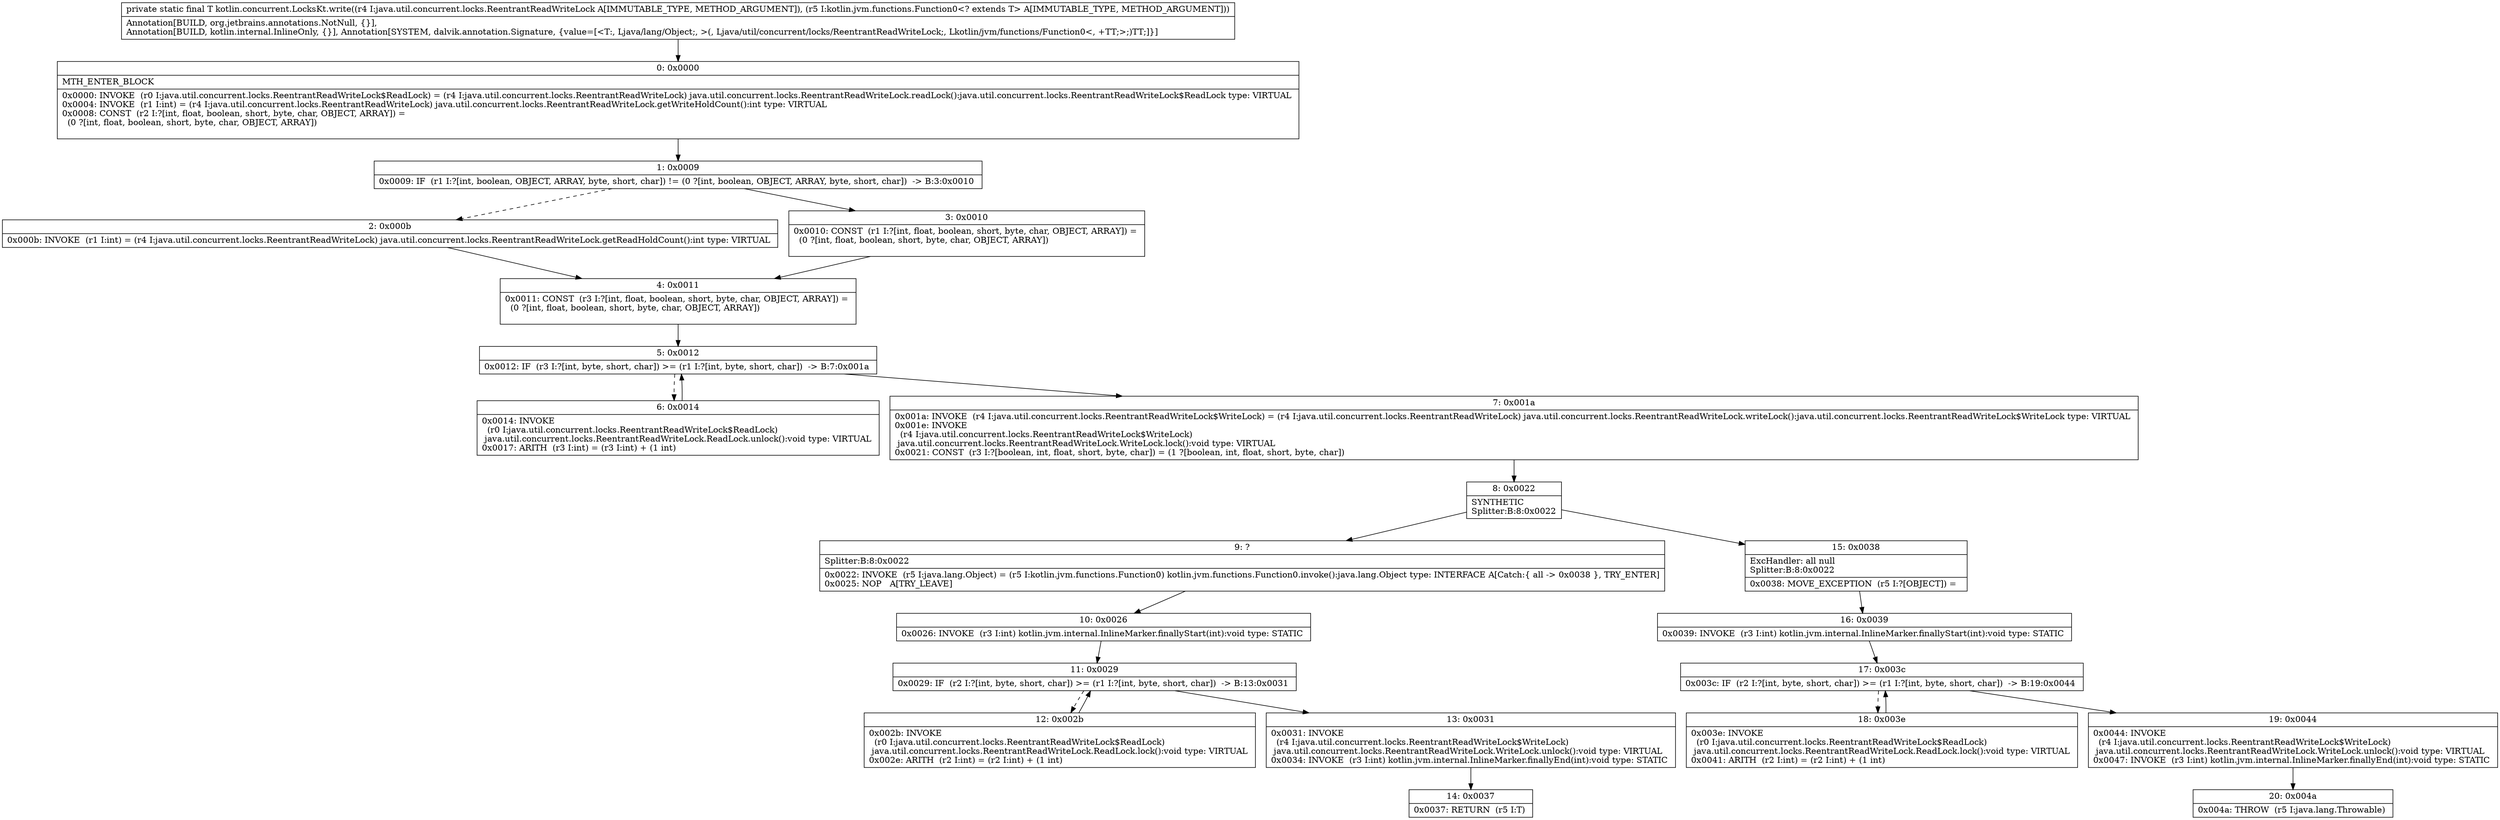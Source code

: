 digraph "CFG forkotlin.concurrent.LocksKt.write(Ljava\/util\/concurrent\/locks\/ReentrantReadWriteLock;Lkotlin\/jvm\/functions\/Function0;)Ljava\/lang\/Object;" {
Node_0 [shape=record,label="{0\:\ 0x0000|MTH_ENTER_BLOCK\l|0x0000: INVOKE  (r0 I:java.util.concurrent.locks.ReentrantReadWriteLock$ReadLock) = (r4 I:java.util.concurrent.locks.ReentrantReadWriteLock) java.util.concurrent.locks.ReentrantReadWriteLock.readLock():java.util.concurrent.locks.ReentrantReadWriteLock$ReadLock type: VIRTUAL \l0x0004: INVOKE  (r1 I:int) = (r4 I:java.util.concurrent.locks.ReentrantReadWriteLock) java.util.concurrent.locks.ReentrantReadWriteLock.getWriteHoldCount():int type: VIRTUAL \l0x0008: CONST  (r2 I:?[int, float, boolean, short, byte, char, OBJECT, ARRAY]) = \l  (0 ?[int, float, boolean, short, byte, char, OBJECT, ARRAY])\l \l}"];
Node_1 [shape=record,label="{1\:\ 0x0009|0x0009: IF  (r1 I:?[int, boolean, OBJECT, ARRAY, byte, short, char]) != (0 ?[int, boolean, OBJECT, ARRAY, byte, short, char])  \-\> B:3:0x0010 \l}"];
Node_2 [shape=record,label="{2\:\ 0x000b|0x000b: INVOKE  (r1 I:int) = (r4 I:java.util.concurrent.locks.ReentrantReadWriteLock) java.util.concurrent.locks.ReentrantReadWriteLock.getReadHoldCount():int type: VIRTUAL \l}"];
Node_3 [shape=record,label="{3\:\ 0x0010|0x0010: CONST  (r1 I:?[int, float, boolean, short, byte, char, OBJECT, ARRAY]) = \l  (0 ?[int, float, boolean, short, byte, char, OBJECT, ARRAY])\l \l}"];
Node_4 [shape=record,label="{4\:\ 0x0011|0x0011: CONST  (r3 I:?[int, float, boolean, short, byte, char, OBJECT, ARRAY]) = \l  (0 ?[int, float, boolean, short, byte, char, OBJECT, ARRAY])\l \l}"];
Node_5 [shape=record,label="{5\:\ 0x0012|0x0012: IF  (r3 I:?[int, byte, short, char]) \>= (r1 I:?[int, byte, short, char])  \-\> B:7:0x001a \l}"];
Node_6 [shape=record,label="{6\:\ 0x0014|0x0014: INVOKE  \l  (r0 I:java.util.concurrent.locks.ReentrantReadWriteLock$ReadLock)\l java.util.concurrent.locks.ReentrantReadWriteLock.ReadLock.unlock():void type: VIRTUAL \l0x0017: ARITH  (r3 I:int) = (r3 I:int) + (1 int) \l}"];
Node_7 [shape=record,label="{7\:\ 0x001a|0x001a: INVOKE  (r4 I:java.util.concurrent.locks.ReentrantReadWriteLock$WriteLock) = (r4 I:java.util.concurrent.locks.ReentrantReadWriteLock) java.util.concurrent.locks.ReentrantReadWriteLock.writeLock():java.util.concurrent.locks.ReentrantReadWriteLock$WriteLock type: VIRTUAL \l0x001e: INVOKE  \l  (r4 I:java.util.concurrent.locks.ReentrantReadWriteLock$WriteLock)\l java.util.concurrent.locks.ReentrantReadWriteLock.WriteLock.lock():void type: VIRTUAL \l0x0021: CONST  (r3 I:?[boolean, int, float, short, byte, char]) = (1 ?[boolean, int, float, short, byte, char]) \l}"];
Node_8 [shape=record,label="{8\:\ 0x0022|SYNTHETIC\lSplitter:B:8:0x0022\l}"];
Node_9 [shape=record,label="{9\:\ ?|Splitter:B:8:0x0022\l|0x0022: INVOKE  (r5 I:java.lang.Object) = (r5 I:kotlin.jvm.functions.Function0) kotlin.jvm.functions.Function0.invoke():java.lang.Object type: INTERFACE A[Catch:\{ all \-\> 0x0038 \}, TRY_ENTER]\l0x0025: NOP   A[TRY_LEAVE]\l}"];
Node_10 [shape=record,label="{10\:\ 0x0026|0x0026: INVOKE  (r3 I:int) kotlin.jvm.internal.InlineMarker.finallyStart(int):void type: STATIC \l}"];
Node_11 [shape=record,label="{11\:\ 0x0029|0x0029: IF  (r2 I:?[int, byte, short, char]) \>= (r1 I:?[int, byte, short, char])  \-\> B:13:0x0031 \l}"];
Node_12 [shape=record,label="{12\:\ 0x002b|0x002b: INVOKE  \l  (r0 I:java.util.concurrent.locks.ReentrantReadWriteLock$ReadLock)\l java.util.concurrent.locks.ReentrantReadWriteLock.ReadLock.lock():void type: VIRTUAL \l0x002e: ARITH  (r2 I:int) = (r2 I:int) + (1 int) \l}"];
Node_13 [shape=record,label="{13\:\ 0x0031|0x0031: INVOKE  \l  (r4 I:java.util.concurrent.locks.ReentrantReadWriteLock$WriteLock)\l java.util.concurrent.locks.ReentrantReadWriteLock.WriteLock.unlock():void type: VIRTUAL \l0x0034: INVOKE  (r3 I:int) kotlin.jvm.internal.InlineMarker.finallyEnd(int):void type: STATIC \l}"];
Node_14 [shape=record,label="{14\:\ 0x0037|0x0037: RETURN  (r5 I:T) \l}"];
Node_15 [shape=record,label="{15\:\ 0x0038|ExcHandler: all null\lSplitter:B:8:0x0022\l|0x0038: MOVE_EXCEPTION  (r5 I:?[OBJECT]) =  \l}"];
Node_16 [shape=record,label="{16\:\ 0x0039|0x0039: INVOKE  (r3 I:int) kotlin.jvm.internal.InlineMarker.finallyStart(int):void type: STATIC \l}"];
Node_17 [shape=record,label="{17\:\ 0x003c|0x003c: IF  (r2 I:?[int, byte, short, char]) \>= (r1 I:?[int, byte, short, char])  \-\> B:19:0x0044 \l}"];
Node_18 [shape=record,label="{18\:\ 0x003e|0x003e: INVOKE  \l  (r0 I:java.util.concurrent.locks.ReentrantReadWriteLock$ReadLock)\l java.util.concurrent.locks.ReentrantReadWriteLock.ReadLock.lock():void type: VIRTUAL \l0x0041: ARITH  (r2 I:int) = (r2 I:int) + (1 int) \l}"];
Node_19 [shape=record,label="{19\:\ 0x0044|0x0044: INVOKE  \l  (r4 I:java.util.concurrent.locks.ReentrantReadWriteLock$WriteLock)\l java.util.concurrent.locks.ReentrantReadWriteLock.WriteLock.unlock():void type: VIRTUAL \l0x0047: INVOKE  (r3 I:int) kotlin.jvm.internal.InlineMarker.finallyEnd(int):void type: STATIC \l}"];
Node_20 [shape=record,label="{20\:\ 0x004a|0x004a: THROW  (r5 I:java.lang.Throwable) \l}"];
MethodNode[shape=record,label="{private static final T kotlin.concurrent.LocksKt.write((r4 I:java.util.concurrent.locks.ReentrantReadWriteLock A[IMMUTABLE_TYPE, METHOD_ARGUMENT]), (r5 I:kotlin.jvm.functions.Function0\<? extends T\> A[IMMUTABLE_TYPE, METHOD_ARGUMENT]))  | Annotation[BUILD, org.jetbrains.annotations.NotNull, \{\}], \lAnnotation[BUILD, kotlin.internal.InlineOnly, \{\}], Annotation[SYSTEM, dalvik.annotation.Signature, \{value=[\<T:, Ljava\/lang\/Object;, \>(, Ljava\/util\/concurrent\/locks\/ReentrantReadWriteLock;, Lkotlin\/jvm\/functions\/Function0\<, +TT;\>;)TT;]\}]\l}"];
MethodNode -> Node_0;
Node_0 -> Node_1;
Node_1 -> Node_2[style=dashed];
Node_1 -> Node_3;
Node_2 -> Node_4;
Node_3 -> Node_4;
Node_4 -> Node_5;
Node_5 -> Node_6[style=dashed];
Node_5 -> Node_7;
Node_6 -> Node_5;
Node_7 -> Node_8;
Node_8 -> Node_9;
Node_8 -> Node_15;
Node_9 -> Node_10;
Node_10 -> Node_11;
Node_11 -> Node_12[style=dashed];
Node_11 -> Node_13;
Node_12 -> Node_11;
Node_13 -> Node_14;
Node_15 -> Node_16;
Node_16 -> Node_17;
Node_17 -> Node_18[style=dashed];
Node_17 -> Node_19;
Node_18 -> Node_17;
Node_19 -> Node_20;
}

